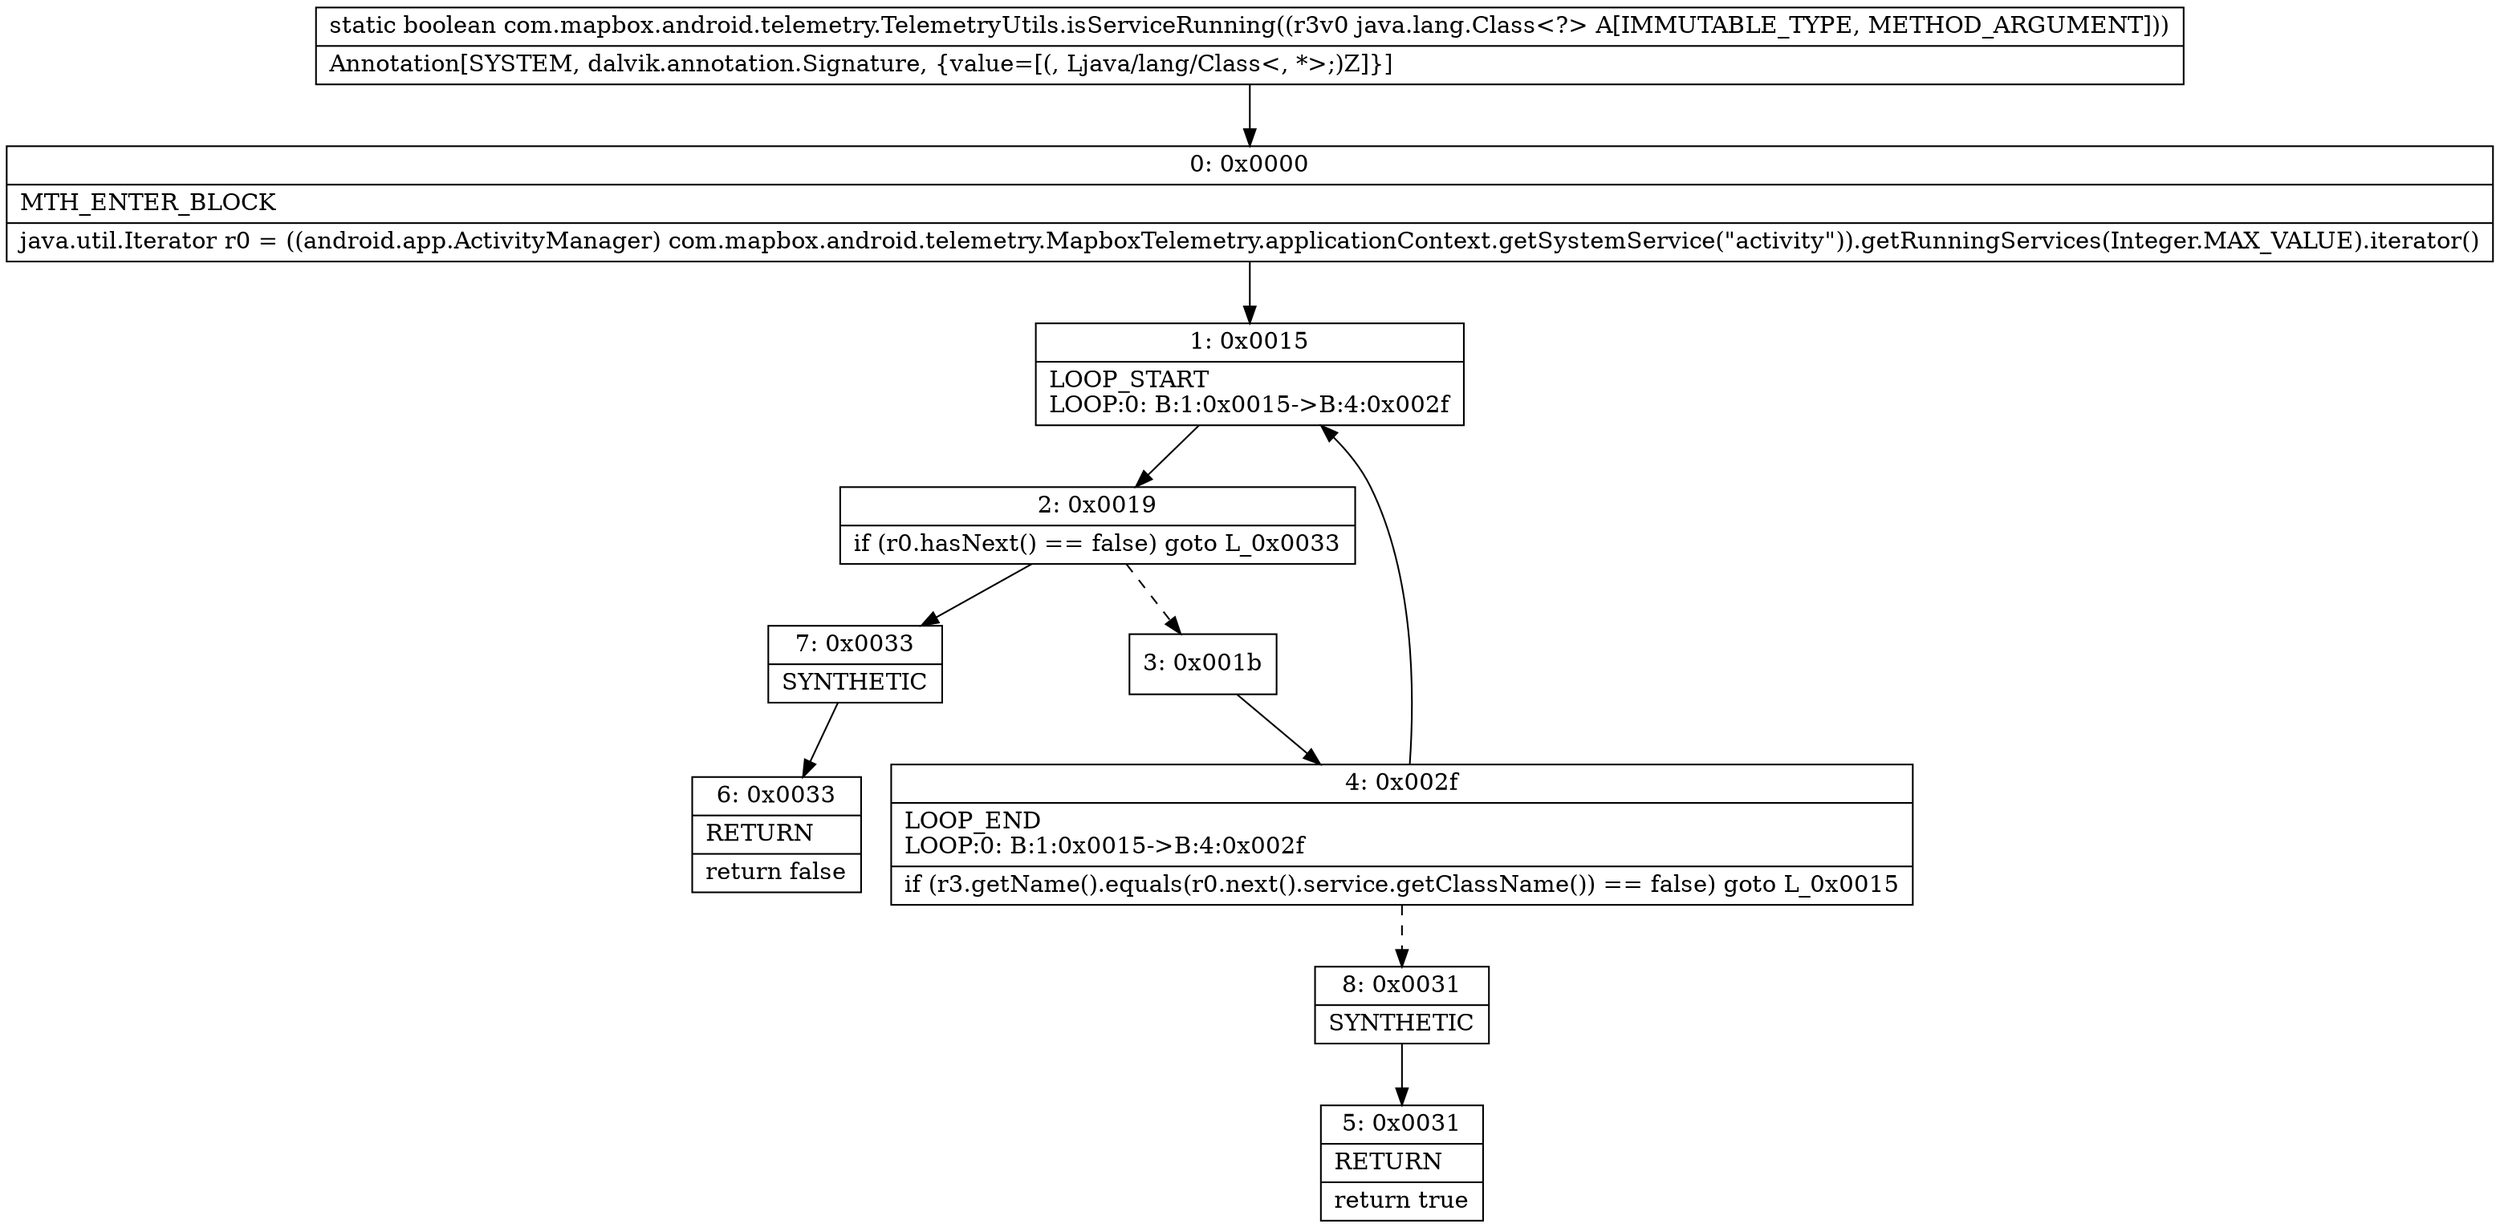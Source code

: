 digraph "CFG forcom.mapbox.android.telemetry.TelemetryUtils.isServiceRunning(Ljava\/lang\/Class;)Z" {
Node_0 [shape=record,label="{0\:\ 0x0000|MTH_ENTER_BLOCK\l|java.util.Iterator r0 = ((android.app.ActivityManager) com.mapbox.android.telemetry.MapboxTelemetry.applicationContext.getSystemService(\"activity\")).getRunningServices(Integer.MAX_VALUE).iterator()\l}"];
Node_1 [shape=record,label="{1\:\ 0x0015|LOOP_START\lLOOP:0: B:1:0x0015\-\>B:4:0x002f\l}"];
Node_2 [shape=record,label="{2\:\ 0x0019|if (r0.hasNext() == false) goto L_0x0033\l}"];
Node_3 [shape=record,label="{3\:\ 0x001b}"];
Node_4 [shape=record,label="{4\:\ 0x002f|LOOP_END\lLOOP:0: B:1:0x0015\-\>B:4:0x002f\l|if (r3.getName().equals(r0.next().service.getClassName()) == false) goto L_0x0015\l}"];
Node_5 [shape=record,label="{5\:\ 0x0031|RETURN\l|return true\l}"];
Node_6 [shape=record,label="{6\:\ 0x0033|RETURN\l|return false\l}"];
Node_7 [shape=record,label="{7\:\ 0x0033|SYNTHETIC\l}"];
Node_8 [shape=record,label="{8\:\ 0x0031|SYNTHETIC\l}"];
MethodNode[shape=record,label="{static boolean com.mapbox.android.telemetry.TelemetryUtils.isServiceRunning((r3v0 java.lang.Class\<?\> A[IMMUTABLE_TYPE, METHOD_ARGUMENT]))  | Annotation[SYSTEM, dalvik.annotation.Signature, \{value=[(, Ljava\/lang\/Class\<, *\>;)Z]\}]\l}"];
MethodNode -> Node_0;
Node_0 -> Node_1;
Node_1 -> Node_2;
Node_2 -> Node_3[style=dashed];
Node_2 -> Node_7;
Node_3 -> Node_4;
Node_4 -> Node_1;
Node_4 -> Node_8[style=dashed];
Node_7 -> Node_6;
Node_8 -> Node_5;
}

